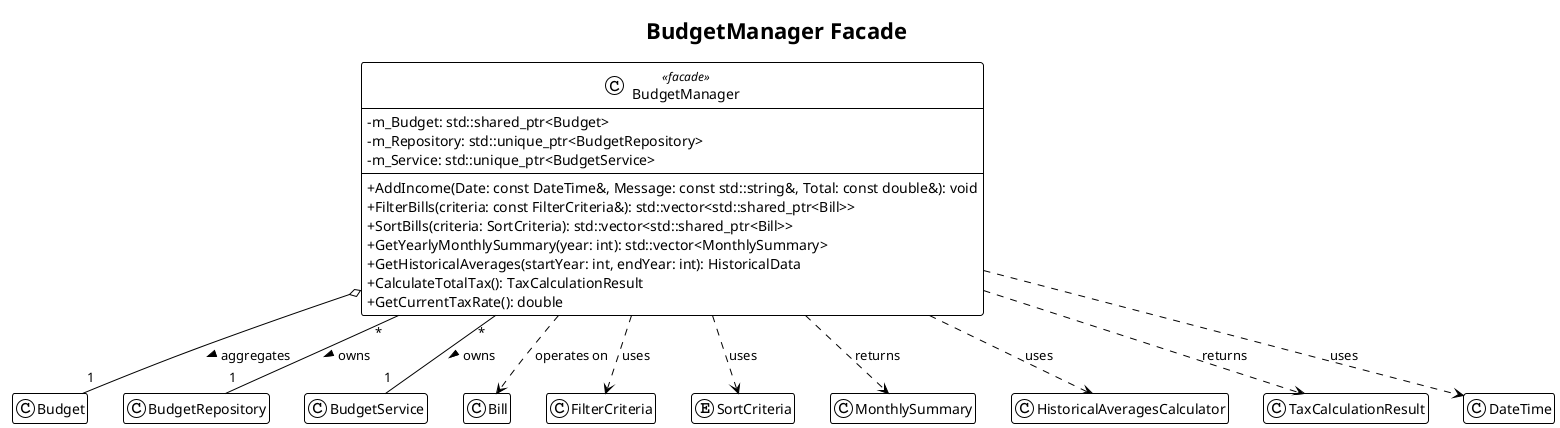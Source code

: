 @startuml
!theme plain
skinparam classAttributeIconSize 0
hide empty members
title BudgetManager Facade

' --- Subsystem Components ---
class Budget
class BudgetRepository
class BudgetService
class Bill

' --- Supporting Value Objects and Enums ---
class FilterCriteria
enum SortCriteria
class MonthlySummary
class HistoricalAveragesCalculator
class TaxCalculationResult
class DateTime

' --- The Facade Class ---
' Provides a simplified, high-level interface to the complex subsystem.
class BudgetManager <<facade>> {
  - m_Budget: std::shared_ptr<Budget>
  - m_Repository: std::unique_ptr<BudgetRepository>
  - m_Service: std::unique_ptr<BudgetService>
  --
  + AddIncome(Date: const DateTime&, Message: const std::string&, Total: const double&): void
  + FilterBills(criteria: const FilterCriteria&): std::vector<std::shared_ptr<Bill>>
  + SortBills(criteria: SortCriteria): std::vector<std::shared_ptr<Bill>>
  + GetYearlyMonthlySummary(year: int): std::vector<MonthlySummary>
  + GetHistoricalAverages(startYear: int, endYear: int): HistoricalData
  + CalculateTotalTax(): TaxCalculationResult
  + GetCurrentTaxRate(): double
}

' --- Relationships ---

' The Facade owns its core service and repository components.
BudgetManager "*"-- "1" BudgetRepository : owns >
BudgetManager "*"-- "1" BudgetService : owns >

' The Facade aggregates the main Budget data object.
BudgetManager o-- "1" Budget : aggregates >

' The Facade depends on various other classes to fulfill its contract.
BudgetManager ..> Bill : operates on
BudgetManager ..> FilterCriteria : uses
BudgetManager ..> SortCriteria : uses
BudgetManager ..> MonthlySummary : returns
BudgetManager ..> HistoricalAveragesCalculator : uses
BudgetManager ..> TaxCalculationResult : returns
BudgetManager ..> DateTime : uses

@enduml
